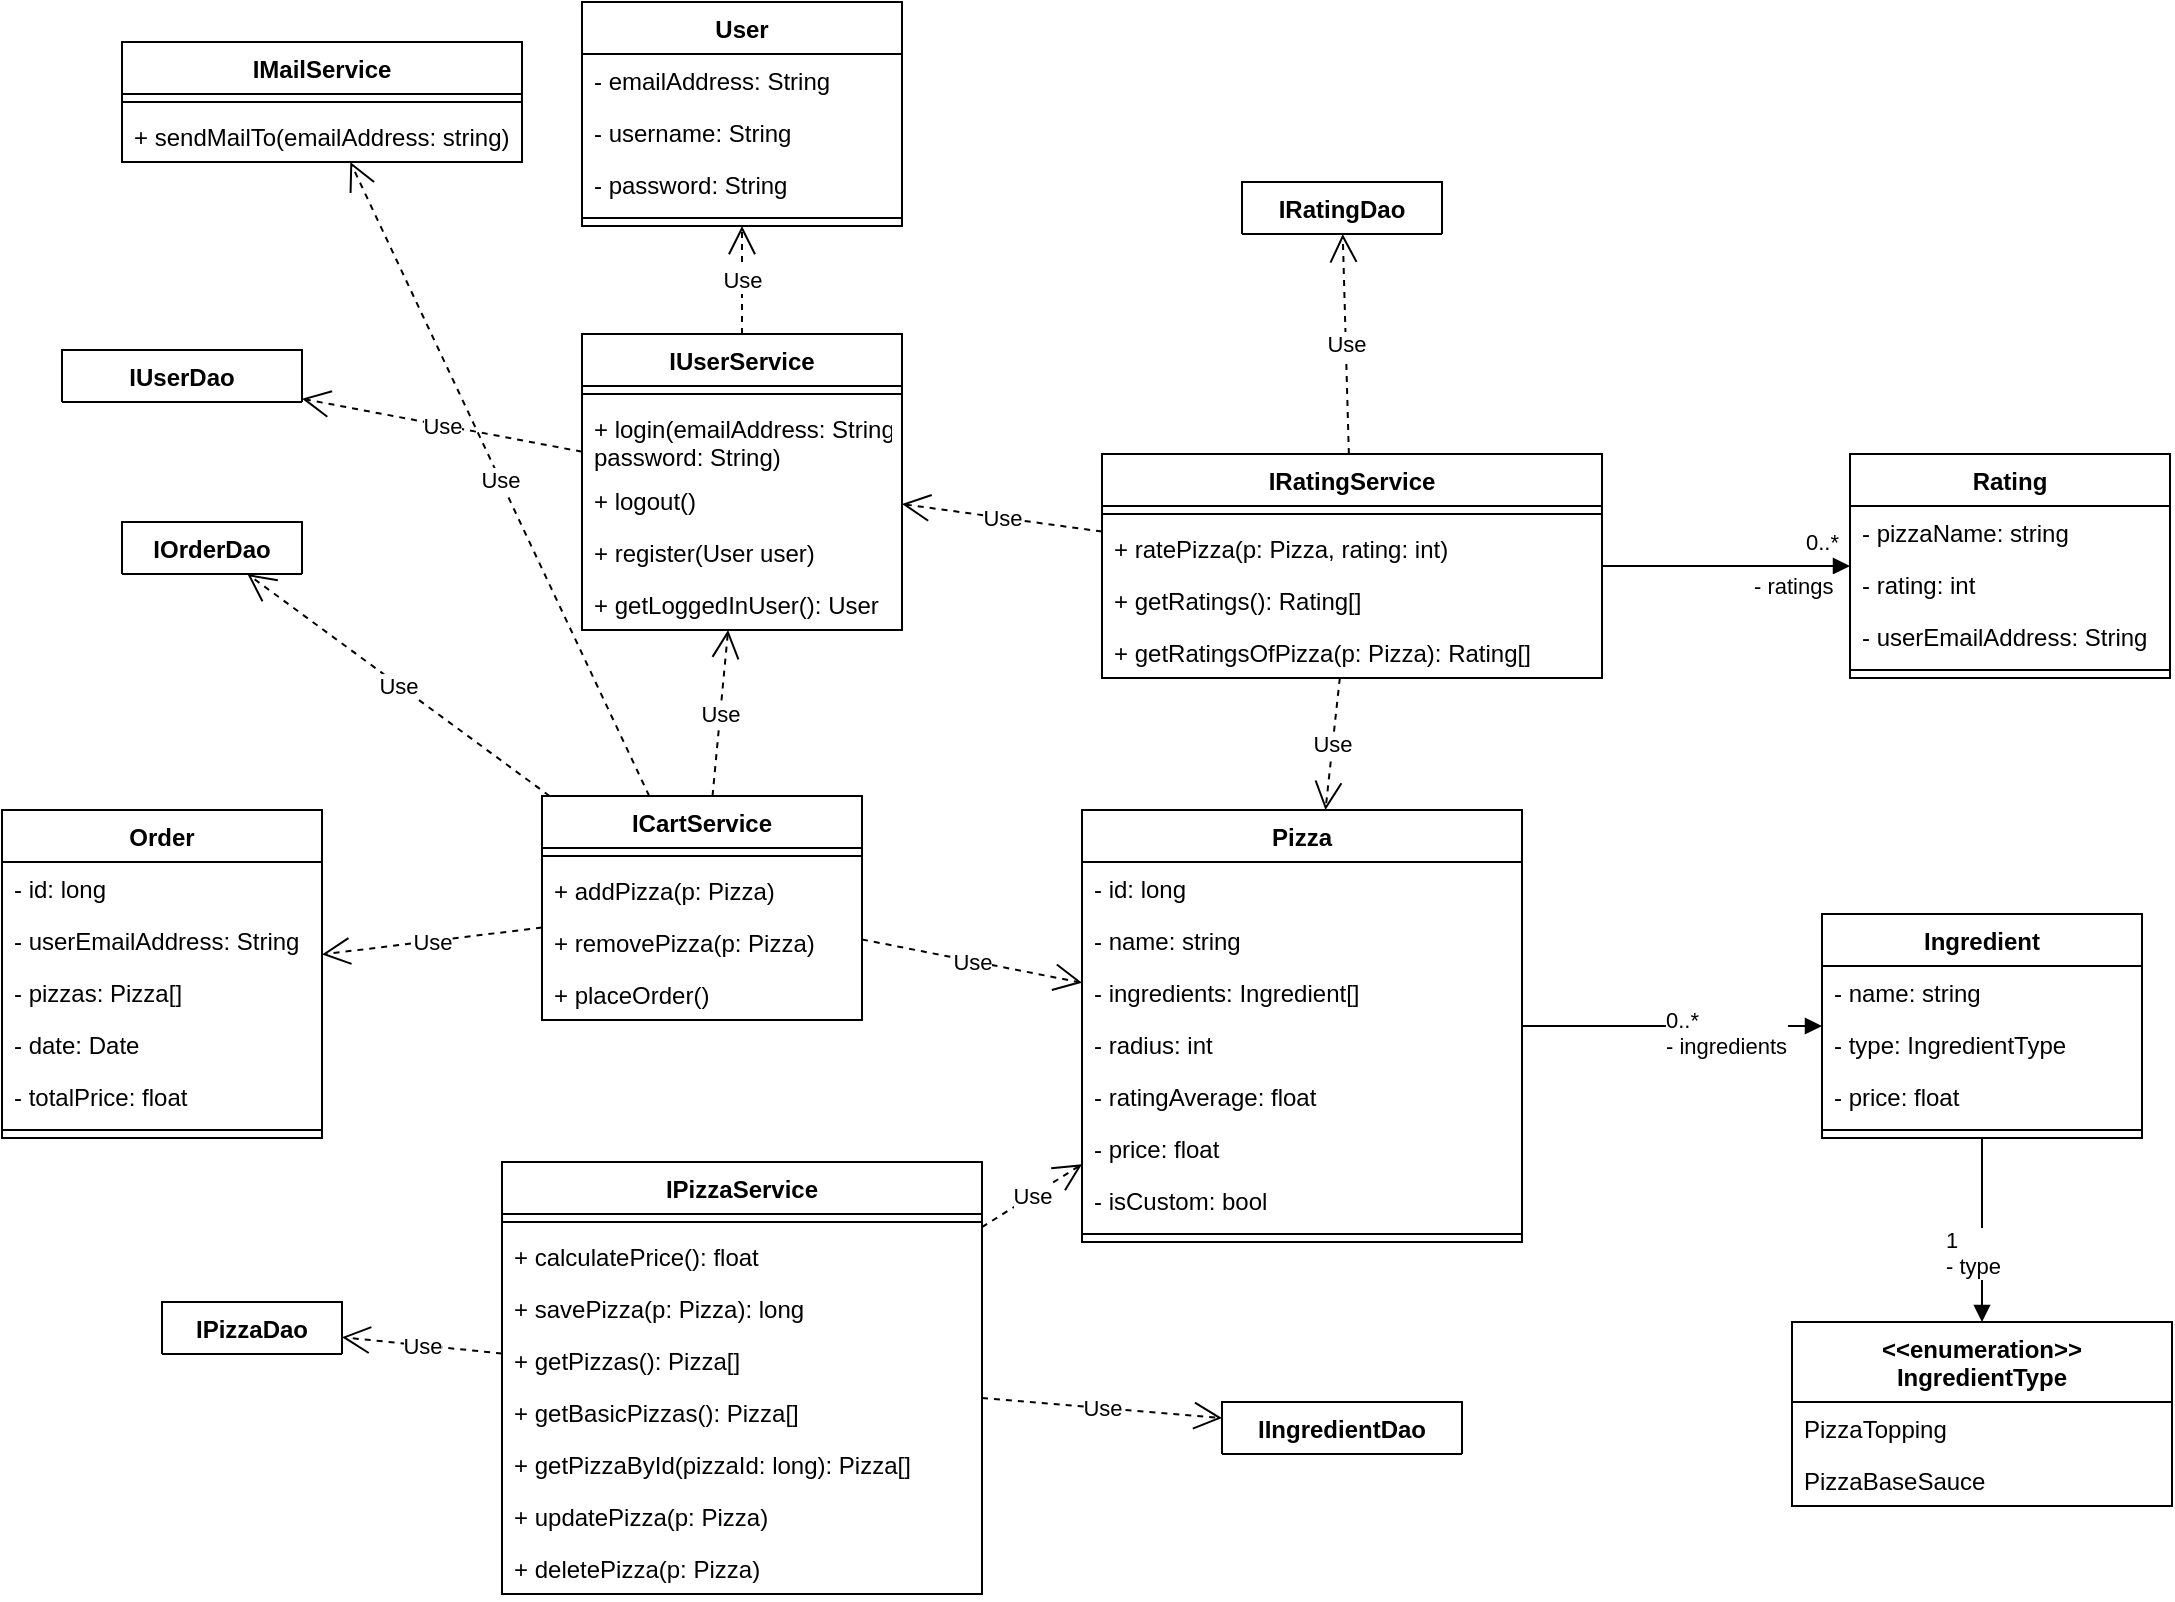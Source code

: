 <mxfile version="13.4.2" type="device"><diagram id="5qs9E-LMO9wak-sIErH1" name="Page-1"><mxGraphModel dx="2249" dy="1963" grid="1" gridSize="10" guides="1" tooltips="1" connect="1" arrows="1" fold="1" page="1" pageScale="1" pageWidth="827" pageHeight="1169" math="0" shadow="0"><root><mxCell id="0"/><mxCell id="1" parent="0"/><mxCell id="7TYF7luZMrs2I7I4rsMM-58" value="Use" style="endArrow=open;endSize=12;dashed=1;html=1;" parent="1" source="7TYF7luZMrs2I7I4rsMM-41" target="7TYF7luZMrs2I7I4rsMM-49" edge="1"><mxGeometry width="160" relative="1" as="geometry"><mxPoint x="200" y="170" as="sourcePoint"/><mxPoint x="360" y="170" as="targetPoint"/></mxGeometry></mxCell><mxCell id="7TYF7luZMrs2I7I4rsMM-93" value="Use" style="endArrow=open;endSize=12;dashed=1;html=1;" parent="1" source="7TYF7luZMrs2I7I4rsMM-89" target="7TYF7luZMrs2I7I4rsMM-49" edge="1"><mxGeometry width="160" relative="1" as="geometry"><mxPoint x="-250" y="409" as="sourcePoint"/><mxPoint x="-250" y="360" as="targetPoint"/></mxGeometry></mxCell><mxCell id="7TYF7luZMrs2I7I4rsMM-100" value="- ratings" style="endArrow=block;endFill=1;html=1;edgeStyle=orthogonalEdgeStyle;align=left;verticalAlign=top;" parent="1" source="7TYF7luZMrs2I7I4rsMM-89" target="7TYF7luZMrs2I7I4rsMM-94" edge="1"><mxGeometry x="0.194" y="3" relative="1" as="geometry"><mxPoint x="200" y="190" as="sourcePoint"/><mxPoint x="360" y="190" as="targetPoint"/><mxPoint as="offset"/></mxGeometry></mxCell><mxCell id="7TYF7luZMrs2I7I4rsMM-101" value="0..*" style="edgeLabel;resizable=0;html=1;align=left;verticalAlign=bottom;" parent="7TYF7luZMrs2I7I4rsMM-100" connectable="0" vertex="1"><mxGeometry x="-1" relative="1" as="geometry"><mxPoint x="100" y="-4" as="offset"/></mxGeometry></mxCell><mxCell id="L8j9gKujduH4pcwY7t0t-25" value="1&lt;br&gt;- type" style="endArrow=block;endFill=1;html=1;edgeStyle=orthogonalEdgeStyle;align=left;verticalAlign=top;" parent="1" source="L8j9gKujduH4pcwY7t0t-3" target="7TYF7luZMrs2I7I4rsMM-22" edge="1"><mxGeometry x="-0.176" y="-20" relative="1" as="geometry"><mxPoint x="400" y="470" as="sourcePoint"/><mxPoint x="560" y="470" as="targetPoint"/><mxPoint as="offset"/></mxGeometry></mxCell><mxCell id="L8j9gKujduH4pcwY7t0t-27" value="0..*&lt;br&gt;- ingredients" style="endArrow=block;endFill=1;html=1;edgeStyle=orthogonalEdgeStyle;align=left;verticalAlign=top;" parent="1" source="7TYF7luZMrs2I7I4rsMM-1" target="L8j9gKujduH4pcwY7t0t-3" edge="1"><mxGeometry x="-0.067" y="16" relative="1" as="geometry"><mxPoint x="320" y="180" as="sourcePoint"/><mxPoint x="480" y="180" as="targetPoint"/><mxPoint as="offset"/></mxGeometry></mxCell><mxCell id="7TYF7luZMrs2I7I4rsMM-49" value="IUserService" style="swimlane;fontStyle=1;align=center;verticalAlign=top;childLayout=stackLayout;horizontal=1;startSize=26;horizontalStack=0;resizeParent=1;resizeParentMax=0;resizeLast=0;collapsible=1;marginBottom=0;" parent="1" vertex="1"><mxGeometry x="-300" y="-34" width="160" height="148" as="geometry"/></mxCell><mxCell id="7TYF7luZMrs2I7I4rsMM-51" value="" style="line;strokeWidth=1;fillColor=none;align=left;verticalAlign=middle;spacingTop=-1;spacingLeft=3;spacingRight=3;rotatable=0;labelPosition=right;points=[];portConstraint=eastwest;" parent="7TYF7luZMrs2I7I4rsMM-49" vertex="1"><mxGeometry y="26" width="160" height="8" as="geometry"/></mxCell><mxCell id="GB_AE7i8E1807byVsnyN-34" value="+ login(emailAddress: String,&#10;password: String)" style="text;strokeColor=none;fillColor=none;align=left;verticalAlign=top;spacingLeft=4;spacingRight=4;overflow=hidden;rotatable=0;points=[[0,0.5],[1,0.5]];portConstraint=eastwest;" vertex="1" parent="7TYF7luZMrs2I7I4rsMM-49"><mxGeometry y="34" width="160" height="36" as="geometry"/></mxCell><mxCell id="GB_AE7i8E1807byVsnyN-35" value="+ logout()" style="text;strokeColor=none;fillColor=none;align=left;verticalAlign=top;spacingLeft=4;spacingRight=4;overflow=hidden;rotatable=0;points=[[0,0.5],[1,0.5]];portConstraint=eastwest;" vertex="1" parent="7TYF7luZMrs2I7I4rsMM-49"><mxGeometry y="70" width="160" height="26" as="geometry"/></mxCell><mxCell id="GB_AE7i8E1807byVsnyN-36" value="+ register(User user)" style="text;strokeColor=none;fillColor=none;align=left;verticalAlign=top;spacingLeft=4;spacingRight=4;overflow=hidden;rotatable=0;points=[[0,0.5],[1,0.5]];portConstraint=eastwest;" vertex="1" parent="7TYF7luZMrs2I7I4rsMM-49"><mxGeometry y="96" width="160" height="26" as="geometry"/></mxCell><mxCell id="GB_AE7i8E1807byVsnyN-1" value="+ getLoggedInUser(): User" style="text;strokeColor=none;fillColor=none;align=left;verticalAlign=top;spacingLeft=4;spacingRight=4;overflow=hidden;rotatable=0;points=[[0,0.5],[1,0.5]];portConstraint=eastwest;" vertex="1" parent="7TYF7luZMrs2I7I4rsMM-49"><mxGeometry y="122" width="160" height="26" as="geometry"/></mxCell><mxCell id="L8j9gKujduH4pcwY7t0t-38" value="Use" style="endArrow=open;endSize=12;dashed=1;html=1;" parent="1" source="7TYF7luZMrs2I7I4rsMM-89" target="L8j9gKujduH4pcwY7t0t-29" edge="1"><mxGeometry width="160" relative="1" as="geometry"><mxPoint x="120" y="-130" as="sourcePoint"/><mxPoint x="280" y="-130" as="targetPoint"/></mxGeometry></mxCell><mxCell id="L8j9gKujduH4pcwY7t0t-46" value="Use" style="endArrow=open;endSize=12;dashed=1;html=1;" parent="1" source="7TYF7luZMrs2I7I4rsMM-41" target="L8j9gKujduH4pcwY7t0t-39" edge="1"><mxGeometry width="160" relative="1" as="geometry"><mxPoint x="120" y="360" as="sourcePoint"/><mxPoint x="280" y="360" as="targetPoint"/></mxGeometry></mxCell><mxCell id="L8j9gKujduH4pcwY7t0t-51" value="Use" style="endArrow=open;endSize=12;dashed=1;html=1;" parent="1" source="7TYF7luZMrs2I7I4rsMM-41" target="L8j9gKujduH4pcwY7t0t-47" edge="1"><mxGeometry width="160" relative="1" as="geometry"><mxPoint x="-150.773" y="345" as="sourcePoint"/><mxPoint x="-69.227" y="440" as="targetPoint"/></mxGeometry></mxCell><mxCell id="L8j9gKujduH4pcwY7t0t-59" value="Use" style="endArrow=open;endSize=12;dashed=1;html=1;" parent="1" source="7TYF7luZMrs2I7I4rsMM-41" target="L8j9gKujduH4pcwY7t0t-54" edge="1"><mxGeometry width="160" relative="1" as="geometry"><mxPoint x="-210" y="207" as="sourcePoint"/><mxPoint x="-210" y="10" as="targetPoint"/></mxGeometry></mxCell><mxCell id="7TYF7luZMrs2I7I4rsMM-41" value="ICartService" style="swimlane;fontStyle=1;align=center;verticalAlign=top;childLayout=stackLayout;horizontal=1;startSize=26;horizontalStack=0;resizeParent=1;resizeParentMax=0;resizeLast=0;collapsible=1;marginBottom=0;" parent="1" vertex="1"><mxGeometry x="-320" y="197" width="160" height="112" as="geometry"/></mxCell><mxCell id="7TYF7luZMrs2I7I4rsMM-43" value="" style="line;strokeWidth=1;fillColor=none;align=left;verticalAlign=middle;spacingTop=-1;spacingLeft=3;spacingRight=3;rotatable=0;labelPosition=right;points=[];portConstraint=eastwest;" parent="7TYF7luZMrs2I7I4rsMM-41" vertex="1"><mxGeometry y="26" width="160" height="8" as="geometry"/></mxCell><mxCell id="7TYF7luZMrs2I7I4rsMM-44" value="+ addPizza(p: Pizza)" style="text;strokeColor=none;fillColor=none;align=left;verticalAlign=top;spacingLeft=4;spacingRight=4;overflow=hidden;rotatable=0;points=[[0,0.5],[1,0.5]];portConstraint=eastwest;" parent="7TYF7luZMrs2I7I4rsMM-41" vertex="1"><mxGeometry y="34" width="160" height="26" as="geometry"/></mxCell><mxCell id="7TYF7luZMrs2I7I4rsMM-47" value="+ removePizza(p: Pizza)" style="text;strokeColor=none;fillColor=none;align=left;verticalAlign=top;spacingLeft=4;spacingRight=4;overflow=hidden;rotatable=0;points=[[0,0.5],[1,0.5]];portConstraint=eastwest;" parent="7TYF7luZMrs2I7I4rsMM-41" vertex="1"><mxGeometry y="60" width="160" height="26" as="geometry"/></mxCell><mxCell id="7TYF7luZMrs2I7I4rsMM-48" value="+ placeOrder()" style="text;strokeColor=none;fillColor=none;align=left;verticalAlign=top;spacingLeft=4;spacingRight=4;overflow=hidden;rotatable=0;points=[[0,0.5],[1,0.5]];portConstraint=eastwest;" parent="7TYF7luZMrs2I7I4rsMM-41" vertex="1"><mxGeometry y="86" width="160" height="26" as="geometry"/></mxCell><mxCell id="GB_AE7i8E1807byVsnyN-10" value="Use" style="endArrow=open;endSize=12;dashed=1;html=1;" edge="1" parent="1" source="7TYF7luZMrs2I7I4rsMM-41" target="7TYF7luZMrs2I7I4rsMM-1"><mxGeometry width="160" relative="1" as="geometry"><mxPoint x="-60" y="190" as="sourcePoint"/><mxPoint x="100" y="190" as="targetPoint"/></mxGeometry></mxCell><mxCell id="GB_AE7i8E1807byVsnyN-11" value="IPizzaService" style="swimlane;fontStyle=1;align=center;verticalAlign=top;childLayout=stackLayout;horizontal=1;startSize=26;horizontalStack=0;resizeParent=1;resizeParentMax=0;resizeLast=0;collapsible=1;marginBottom=0;" vertex="1" parent="1"><mxGeometry x="-340" y="380" width="240" height="216" as="geometry"/></mxCell><mxCell id="GB_AE7i8E1807byVsnyN-13" value="" style="line;strokeWidth=1;fillColor=none;align=left;verticalAlign=middle;spacingTop=-1;spacingLeft=3;spacingRight=3;rotatable=0;labelPosition=right;points=[];portConstraint=eastwest;" vertex="1" parent="GB_AE7i8E1807byVsnyN-11"><mxGeometry y="26" width="240" height="8" as="geometry"/></mxCell><mxCell id="GB_AE7i8E1807byVsnyN-28" value="+ calculatePrice(): float" style="text;strokeColor=none;fillColor=none;align=left;verticalAlign=top;spacingLeft=4;spacingRight=4;overflow=hidden;rotatable=0;points=[[0,0.5],[1,0.5]];portConstraint=eastwest;" vertex="1" parent="GB_AE7i8E1807byVsnyN-11"><mxGeometry y="34" width="240" height="26" as="geometry"/></mxCell><mxCell id="GB_AE7i8E1807byVsnyN-14" value="+ savePizza(p: Pizza): long" style="text;strokeColor=none;fillColor=none;align=left;verticalAlign=top;spacingLeft=4;spacingRight=4;overflow=hidden;rotatable=0;points=[[0,0.5],[1,0.5]];portConstraint=eastwest;" vertex="1" parent="GB_AE7i8E1807byVsnyN-11"><mxGeometry y="60" width="240" height="26" as="geometry"/></mxCell><mxCell id="GB_AE7i8E1807byVsnyN-15" value="+ getPizzas(): Pizza[]" style="text;strokeColor=none;fillColor=none;align=left;verticalAlign=top;spacingLeft=4;spacingRight=4;overflow=hidden;rotatable=0;points=[[0,0.5],[1,0.5]];portConstraint=eastwest;" vertex="1" parent="GB_AE7i8E1807byVsnyN-11"><mxGeometry y="86" width="240" height="26" as="geometry"/></mxCell><mxCell id="GB_AE7i8E1807byVsnyN-16" value="+ getBasicPizzas(): Pizza[]" style="text;strokeColor=none;fillColor=none;align=left;verticalAlign=top;spacingLeft=4;spacingRight=4;overflow=hidden;rotatable=0;points=[[0,0.5],[1,0.5]];portConstraint=eastwest;" vertex="1" parent="GB_AE7i8E1807byVsnyN-11"><mxGeometry y="112" width="240" height="26" as="geometry"/></mxCell><mxCell id="GB_AE7i8E1807byVsnyN-17" value="+ getPizzaById(pizzaId: long): Pizza[]" style="text;strokeColor=none;fillColor=none;align=left;verticalAlign=top;spacingLeft=4;spacingRight=4;overflow=hidden;rotatable=0;points=[[0,0.5],[1,0.5]];portConstraint=eastwest;" vertex="1" parent="GB_AE7i8E1807byVsnyN-11"><mxGeometry y="138" width="240" height="26" as="geometry"/></mxCell><mxCell id="GB_AE7i8E1807byVsnyN-18" value="+ updatePizza(p: Pizza)" style="text;strokeColor=none;fillColor=none;align=left;verticalAlign=top;spacingLeft=4;spacingRight=4;overflow=hidden;rotatable=0;points=[[0,0.5],[1,0.5]];portConstraint=eastwest;" vertex="1" parent="GB_AE7i8E1807byVsnyN-11"><mxGeometry y="164" width="240" height="26" as="geometry"/></mxCell><mxCell id="GB_AE7i8E1807byVsnyN-19" value="+ deletePizza(p: Pizza)" style="text;strokeColor=none;fillColor=none;align=left;verticalAlign=top;spacingLeft=4;spacingRight=4;overflow=hidden;rotatable=0;points=[[0,0.5],[1,0.5]];portConstraint=eastwest;" vertex="1" parent="GB_AE7i8E1807byVsnyN-11"><mxGeometry y="190" width="240" height="26" as="geometry"/></mxCell><mxCell id="GB_AE7i8E1807byVsnyN-29" value="Use" style="endArrow=open;endSize=12;dashed=1;html=1;" edge="1" parent="1" source="GB_AE7i8E1807byVsnyN-11" target="GB_AE7i8E1807byVsnyN-20"><mxGeometry width="160" relative="1" as="geometry"><mxPoint x="-313" y="320" as="sourcePoint"/><mxPoint x="-413" y="335" as="targetPoint"/></mxGeometry></mxCell><mxCell id="GB_AE7i8E1807byVsnyN-30" value="Use" style="endArrow=open;endSize=12;dashed=1;html=1;" edge="1" parent="1" source="GB_AE7i8E1807byVsnyN-11" target="7TYF7luZMrs2I7I4rsMM-1"><mxGeometry width="160" relative="1" as="geometry"><mxPoint x="-300" y="285" as="sourcePoint"/><mxPoint x="-400" y="300" as="targetPoint"/></mxGeometry></mxCell><mxCell id="GB_AE7i8E1807byVsnyN-33" value="Use" style="endArrow=open;endSize=12;dashed=1;html=1;" edge="1" parent="1" source="7TYF7luZMrs2I7I4rsMM-89" target="7TYF7luZMrs2I7I4rsMM-1"><mxGeometry width="160" relative="1" as="geometry"><mxPoint x="91.706" y="7" as="sourcePoint"/><mxPoint x="87.529" y="-64" as="targetPoint"/></mxGeometry></mxCell><mxCell id="GB_AE7i8E1807byVsnyN-37" value="Use" style="endArrow=open;endSize=12;dashed=1;html=1;" edge="1" parent="1" source="7TYF7luZMrs2I7I4rsMM-49" target="GB_AE7i8E1807byVsnyN-2"><mxGeometry width="160" relative="1" as="geometry"><mxPoint x="-30" y="57.672" as="sourcePoint"/><mxPoint x="-120" y="-90" as="targetPoint"/></mxGeometry></mxCell><mxCell id="GB_AE7i8E1807byVsnyN-2" value="User" style="swimlane;fontStyle=1;align=center;verticalAlign=top;childLayout=stackLayout;horizontal=1;startSize=26;horizontalStack=0;resizeParent=1;resizeParentMax=0;resizeLast=0;collapsible=1;marginBottom=0;" vertex="1" parent="1"><mxGeometry x="-300" y="-200" width="160" height="112" as="geometry"/></mxCell><mxCell id="GB_AE7i8E1807byVsnyN-3" value="- emailAddress: String" style="text;strokeColor=none;fillColor=none;align=left;verticalAlign=top;spacingLeft=4;spacingRight=4;overflow=hidden;rotatable=0;points=[[0,0.5],[1,0.5]];portConstraint=eastwest;" vertex="1" parent="GB_AE7i8E1807byVsnyN-2"><mxGeometry y="26" width="160" height="26" as="geometry"/></mxCell><mxCell id="GB_AE7i8E1807byVsnyN-38" value="- username: String" style="text;strokeColor=none;fillColor=none;align=left;verticalAlign=top;spacingLeft=4;spacingRight=4;overflow=hidden;rotatable=0;points=[[0,0.5],[1,0.5]];portConstraint=eastwest;" vertex="1" parent="GB_AE7i8E1807byVsnyN-2"><mxGeometry y="52" width="160" height="26" as="geometry"/></mxCell><mxCell id="GB_AE7i8E1807byVsnyN-39" value="- password: String" style="text;strokeColor=none;fillColor=none;align=left;verticalAlign=top;spacingLeft=4;spacingRight=4;overflow=hidden;rotatable=0;points=[[0,0.5],[1,0.5]];portConstraint=eastwest;" vertex="1" parent="GB_AE7i8E1807byVsnyN-2"><mxGeometry y="78" width="160" height="26" as="geometry"/></mxCell><mxCell id="GB_AE7i8E1807byVsnyN-4" value="" style="line;strokeWidth=1;fillColor=none;align=left;verticalAlign=middle;spacingTop=-1;spacingLeft=3;spacingRight=3;rotatable=0;labelPosition=right;points=[];portConstraint=eastwest;" vertex="1" parent="GB_AE7i8E1807byVsnyN-2"><mxGeometry y="104" width="160" height="8" as="geometry"/></mxCell><object label="Pizza" id="7TYF7luZMrs2I7I4rsMM-1"><mxCell style="swimlane;fontStyle=1;align=center;verticalAlign=top;childLayout=stackLayout;horizontal=1;startSize=26;horizontalStack=0;resizeParent=1;resizeParentMax=0;resizeLast=0;collapsible=1;marginBottom=0;" parent="1" vertex="1"><mxGeometry x="-50" y="204" width="220" height="216" as="geometry"><mxRectangle x="170" y="210" width="60" height="26" as="alternateBounds"/></mxGeometry></mxCell></object><mxCell id="7TYF7luZMrs2I7I4rsMM-70" value="- id: long" style="text;strokeColor=none;fillColor=none;align=left;verticalAlign=top;spacingLeft=4;spacingRight=4;overflow=hidden;rotatable=0;points=[[0,0.5],[1,0.5]];portConstraint=eastwest;" parent="7TYF7luZMrs2I7I4rsMM-1" vertex="1"><mxGeometry y="26" width="220" height="26" as="geometry"/></mxCell><mxCell id="GB_AE7i8E1807byVsnyN-8" value="- name: string" style="text;strokeColor=none;fillColor=none;align=left;verticalAlign=top;spacingLeft=4;spacingRight=4;overflow=hidden;rotatable=0;points=[[0,0.5],[1,0.5]];portConstraint=eastwest;" vertex="1" parent="7TYF7luZMrs2I7I4rsMM-1"><mxGeometry y="52" width="220" height="26" as="geometry"/></mxCell><mxCell id="7TYF7luZMrs2I7I4rsMM-21" value="- ingredients: Ingredient[]" style="text;strokeColor=none;fillColor=none;align=left;verticalAlign=top;spacingLeft=4;spacingRight=4;overflow=hidden;rotatable=0;points=[[0,0.5],[1,0.5]];portConstraint=eastwest;" parent="7TYF7luZMrs2I7I4rsMM-1" vertex="1"><mxGeometry y="78" width="220" height="26" as="geometry"/></mxCell><mxCell id="7TYF7luZMrs2I7I4rsMM-74" value="- radius: int" style="text;strokeColor=none;fillColor=none;align=left;verticalAlign=top;spacingLeft=4;spacingRight=4;overflow=hidden;rotatable=0;points=[[0,0.5],[1,0.5]];portConstraint=eastwest;" parent="7TYF7luZMrs2I7I4rsMM-1" vertex="1"><mxGeometry y="104" width="220" height="26" as="geometry"/></mxCell><mxCell id="7TYF7luZMrs2I7I4rsMM-87" value="- ratingAverage: float" style="text;strokeColor=none;fillColor=none;align=left;verticalAlign=top;spacingLeft=4;spacingRight=4;overflow=hidden;rotatable=0;points=[[0,0.5],[1,0.5]];portConstraint=eastwest;" parent="7TYF7luZMrs2I7I4rsMM-1" vertex="1"><mxGeometry y="130" width="220" height="26" as="geometry"/></mxCell><mxCell id="7TYF7luZMrs2I7I4rsMM-75" value="- price: float" style="text;strokeColor=none;fillColor=none;align=left;verticalAlign=top;spacingLeft=4;spacingRight=4;overflow=hidden;rotatable=0;points=[[0,0.5],[1,0.5]];portConstraint=eastwest;" parent="7TYF7luZMrs2I7I4rsMM-1" vertex="1"><mxGeometry y="156" width="220" height="26" as="geometry"/></mxCell><mxCell id="GB_AE7i8E1807byVsnyN-9" value="- isCustom: bool" style="text;strokeColor=none;fillColor=none;align=left;verticalAlign=top;spacingLeft=4;spacingRight=4;overflow=hidden;rotatable=0;points=[[0,0.5],[1,0.5]];portConstraint=eastwest;" vertex="1" parent="7TYF7luZMrs2I7I4rsMM-1"><mxGeometry y="182" width="220" height="26" as="geometry"/></mxCell><mxCell id="7TYF7luZMrs2I7I4rsMM-3" value="" style="line;strokeWidth=1;fillColor=none;align=left;verticalAlign=middle;spacingTop=-1;spacingLeft=3;spacingRight=3;rotatable=0;labelPosition=right;points=[];portConstraint=eastwest;" parent="7TYF7luZMrs2I7I4rsMM-1" vertex="1"><mxGeometry y="208" width="220" height="8" as="geometry"/></mxCell><mxCell id="L8j9gKujduH4pcwY7t0t-3" value="Ingredient" style="swimlane;fontStyle=1;align=center;verticalAlign=top;childLayout=stackLayout;horizontal=1;startSize=26;horizontalStack=0;resizeParent=1;resizeParentMax=0;resizeLast=0;collapsible=1;marginBottom=0;" parent="1" vertex="1"><mxGeometry x="320" y="256" width="160" height="112" as="geometry"/></mxCell><mxCell id="L8j9gKujduH4pcwY7t0t-7" value="- name: string" style="text;strokeColor=none;fillColor=none;align=left;verticalAlign=top;spacingLeft=4;spacingRight=4;overflow=hidden;rotatable=0;points=[[0,0.5],[1,0.5]];portConstraint=eastwest;" parent="L8j9gKujduH4pcwY7t0t-3" vertex="1"><mxGeometry y="26" width="160" height="26" as="geometry"/></mxCell><mxCell id="L8j9gKujduH4pcwY7t0t-22" value="- type: IngredientType" style="text;strokeColor=none;fillColor=none;align=left;verticalAlign=top;spacingLeft=4;spacingRight=4;overflow=hidden;rotatable=0;points=[[0,0.5],[1,0.5]];portConstraint=eastwest;" parent="L8j9gKujduH4pcwY7t0t-3" vertex="1"><mxGeometry y="52" width="160" height="26" as="geometry"/></mxCell><mxCell id="L8j9gKujduH4pcwY7t0t-8" value="- price: float" style="text;strokeColor=none;fillColor=none;align=left;verticalAlign=top;spacingLeft=4;spacingRight=4;overflow=hidden;rotatable=0;points=[[0,0.5],[1,0.5]];portConstraint=eastwest;" parent="L8j9gKujduH4pcwY7t0t-3" vertex="1"><mxGeometry y="78" width="160" height="26" as="geometry"/></mxCell><mxCell id="L8j9gKujduH4pcwY7t0t-5" value="" style="line;strokeWidth=1;fillColor=none;align=left;verticalAlign=middle;spacingTop=-1;spacingLeft=3;spacingRight=3;rotatable=0;labelPosition=right;points=[];portConstraint=eastwest;" parent="L8j9gKujduH4pcwY7t0t-3" vertex="1"><mxGeometry y="104" width="160" height="8" as="geometry"/></mxCell><mxCell id="7TYF7luZMrs2I7I4rsMM-22" value="&lt;&lt;enumeration&gt;&gt;&#10;IngredientType" style="swimlane;fontStyle=1;childLayout=stackLayout;horizontal=1;startSize=40;fillColor=none;horizontalStack=0;resizeParent=1;resizeParentMax=0;resizeLast=0;collapsible=1;marginBottom=0;" parent="1" vertex="1"><mxGeometry x="305" y="460" width="190" height="92" as="geometry"/></mxCell><mxCell id="7TYF7luZMrs2I7I4rsMM-23" value="PizzaTopping" style="text;strokeColor=none;fillColor=none;align=left;verticalAlign=top;spacingLeft=4;spacingRight=4;overflow=hidden;rotatable=0;points=[[0,0.5],[1,0.5]];portConstraint=eastwest;" parent="7TYF7luZMrs2I7I4rsMM-22" vertex="1"><mxGeometry y="40" width="190" height="26" as="geometry"/></mxCell><mxCell id="7TYF7luZMrs2I7I4rsMM-24" value="PizzaBaseSauce" style="text;strokeColor=none;fillColor=none;align=left;verticalAlign=top;spacingLeft=4;spacingRight=4;overflow=hidden;rotatable=0;points=[[0,0.5],[1,0.5]];portConstraint=eastwest;" parent="7TYF7luZMrs2I7I4rsMM-22" vertex="1"><mxGeometry y="66" width="190" height="26" as="geometry"/></mxCell><mxCell id="7TYF7luZMrs2I7I4rsMM-89" value="IRatingService" style="swimlane;fontStyle=1;align=center;verticalAlign=top;childLayout=stackLayout;horizontal=1;startSize=26;horizontalStack=0;resizeParent=1;resizeParentMax=0;resizeLast=0;collapsible=1;marginBottom=0;" parent="1" vertex="1"><mxGeometry x="-40" y="26" width="250" height="112" as="geometry"/></mxCell><mxCell id="7TYF7luZMrs2I7I4rsMM-91" value="" style="line;strokeWidth=1;fillColor=none;align=left;verticalAlign=middle;spacingTop=-1;spacingLeft=3;spacingRight=3;rotatable=0;labelPosition=right;points=[];portConstraint=eastwest;" parent="7TYF7luZMrs2I7I4rsMM-89" vertex="1"><mxGeometry y="26" width="250" height="8" as="geometry"/></mxCell><mxCell id="7TYF7luZMrs2I7I4rsMM-92" value="+ ratePizza(p: Pizza, rating: int)" style="text;strokeColor=none;fillColor=none;align=left;verticalAlign=top;spacingLeft=4;spacingRight=4;overflow=hidden;rotatable=0;points=[[0,0.5],[1,0.5]];portConstraint=eastwest;" parent="7TYF7luZMrs2I7I4rsMM-89" vertex="1"><mxGeometry y="34" width="250" height="26" as="geometry"/></mxCell><mxCell id="GB_AE7i8E1807byVsnyN-31" value="+ getRatings(): Rating[]" style="text;strokeColor=none;fillColor=none;align=left;verticalAlign=top;spacingLeft=4;spacingRight=4;overflow=hidden;rotatable=0;points=[[0,0.5],[1,0.5]];portConstraint=eastwest;" vertex="1" parent="7TYF7luZMrs2I7I4rsMM-89"><mxGeometry y="60" width="250" height="26" as="geometry"/></mxCell><mxCell id="GB_AE7i8E1807byVsnyN-32" value="+ getRatingsOfPizza(p: Pizza): Rating[]" style="text;strokeColor=none;fillColor=none;align=left;verticalAlign=top;spacingLeft=4;spacingRight=4;overflow=hidden;rotatable=0;points=[[0,0.5],[1,0.5]];portConstraint=eastwest;" vertex="1" parent="7TYF7luZMrs2I7I4rsMM-89"><mxGeometry y="86" width="250" height="26" as="geometry"/></mxCell><mxCell id="7TYF7luZMrs2I7I4rsMM-94" value="Rating" style="swimlane;fontStyle=1;align=center;verticalAlign=top;childLayout=stackLayout;horizontal=1;startSize=26;horizontalStack=0;resizeParent=1;resizeParentMax=0;resizeLast=0;collapsible=1;marginBottom=0;" parent="1" vertex="1"><mxGeometry x="334" y="26" width="160" height="112" as="geometry"/></mxCell><mxCell id="7TYF7luZMrs2I7I4rsMM-95" value="- pizzaName: string" style="text;strokeColor=none;fillColor=none;align=left;verticalAlign=top;spacingLeft=4;spacingRight=4;overflow=hidden;rotatable=0;points=[[0,0.5],[1,0.5]];portConstraint=eastwest;" parent="7TYF7luZMrs2I7I4rsMM-94" vertex="1"><mxGeometry y="26" width="160" height="26" as="geometry"/></mxCell><mxCell id="7TYF7luZMrs2I7I4rsMM-98" value="- rating: int" style="text;strokeColor=none;fillColor=none;align=left;verticalAlign=top;spacingLeft=4;spacingRight=4;overflow=hidden;rotatable=0;points=[[0,0.5],[1,0.5]];portConstraint=eastwest;" parent="7TYF7luZMrs2I7I4rsMM-94" vertex="1"><mxGeometry y="52" width="160" height="26" as="geometry"/></mxCell><mxCell id="7TYF7luZMrs2I7I4rsMM-99" value="- userEmailAddress: String" style="text;strokeColor=none;fillColor=none;align=left;verticalAlign=top;spacingLeft=4;spacingRight=4;overflow=hidden;rotatable=0;points=[[0,0.5],[1,0.5]];portConstraint=eastwest;" parent="7TYF7luZMrs2I7I4rsMM-94" vertex="1"><mxGeometry y="78" width="160" height="26" as="geometry"/></mxCell><mxCell id="7TYF7luZMrs2I7I4rsMM-96" value="" style="line;strokeWidth=1;fillColor=none;align=left;verticalAlign=middle;spacingTop=-1;spacingLeft=3;spacingRight=3;rotatable=0;labelPosition=right;points=[];portConstraint=eastwest;" parent="7TYF7luZMrs2I7I4rsMM-94" vertex="1"><mxGeometry y="104" width="160" height="8" as="geometry"/></mxCell><mxCell id="L8j9gKujduH4pcwY7t0t-54" value="IMailService" style="swimlane;fontStyle=1;align=center;verticalAlign=top;childLayout=stackLayout;horizontal=1;startSize=26;horizontalStack=0;resizeParent=1;resizeParentMax=0;resizeLast=0;collapsible=1;marginBottom=0;" parent="1" vertex="1"><mxGeometry x="-530" y="-180" width="200" height="60" as="geometry"/></mxCell><mxCell id="L8j9gKujduH4pcwY7t0t-56" value="" style="line;strokeWidth=1;fillColor=none;align=left;verticalAlign=middle;spacingTop=-1;spacingLeft=3;spacingRight=3;rotatable=0;labelPosition=right;points=[];portConstraint=eastwest;" parent="L8j9gKujduH4pcwY7t0t-54" vertex="1"><mxGeometry y="26" width="200" height="8" as="geometry"/></mxCell><mxCell id="L8j9gKujduH4pcwY7t0t-57" value="+ sendMailTo(emailAddress: string)" style="text;strokeColor=none;fillColor=none;align=left;verticalAlign=top;spacingLeft=4;spacingRight=4;overflow=hidden;rotatable=0;points=[[0,0.5],[1,0.5]];portConstraint=eastwest;" parent="L8j9gKujduH4pcwY7t0t-54" vertex="1"><mxGeometry y="34" width="200" height="26" as="geometry"/></mxCell><mxCell id="L8j9gKujduH4pcwY7t0t-39" value="Order" style="swimlane;fontStyle=1;align=center;verticalAlign=top;childLayout=stackLayout;horizontal=1;startSize=26;horizontalStack=0;resizeParent=1;resizeParentMax=0;resizeLast=0;collapsible=1;marginBottom=0;" parent="1" vertex="1"><mxGeometry x="-590" y="204" width="160" height="164" as="geometry"/></mxCell><mxCell id="L8j9gKujduH4pcwY7t0t-40" value="- id: long" style="text;strokeColor=none;fillColor=none;align=left;verticalAlign=top;spacingLeft=4;spacingRight=4;overflow=hidden;rotatable=0;points=[[0,0.5],[1,0.5]];portConstraint=eastwest;" parent="L8j9gKujduH4pcwY7t0t-39" vertex="1"><mxGeometry y="26" width="160" height="26" as="geometry"/></mxCell><mxCell id="GB_AE7i8E1807byVsnyN-44" value="- userEmailAddress: String" style="text;strokeColor=none;fillColor=none;align=left;verticalAlign=top;spacingLeft=4;spacingRight=4;overflow=hidden;rotatable=0;points=[[0,0.5],[1,0.5]];portConstraint=eastwest;" vertex="1" parent="L8j9gKujduH4pcwY7t0t-39"><mxGeometry y="52" width="160" height="26" as="geometry"/></mxCell><mxCell id="L8j9gKujduH4pcwY7t0t-43" value="- pizzas: Pizza[]" style="text;strokeColor=none;fillColor=none;align=left;verticalAlign=top;spacingLeft=4;spacingRight=4;overflow=hidden;rotatable=0;points=[[0,0.5],[1,0.5]];portConstraint=eastwest;" parent="L8j9gKujduH4pcwY7t0t-39" vertex="1"><mxGeometry y="78" width="160" height="26" as="geometry"/></mxCell><mxCell id="L8j9gKujduH4pcwY7t0t-44" value="- date: Date" style="text;strokeColor=none;fillColor=none;align=left;verticalAlign=top;spacingLeft=4;spacingRight=4;overflow=hidden;rotatable=0;points=[[0,0.5],[1,0.5]];portConstraint=eastwest;" parent="L8j9gKujduH4pcwY7t0t-39" vertex="1"><mxGeometry y="104" width="160" height="26" as="geometry"/></mxCell><mxCell id="L8j9gKujduH4pcwY7t0t-45" value="- totalPrice: float" style="text;strokeColor=none;fillColor=none;align=left;verticalAlign=top;spacingLeft=4;spacingRight=4;overflow=hidden;rotatable=0;points=[[0,0.5],[1,0.5]];portConstraint=eastwest;" parent="L8j9gKujduH4pcwY7t0t-39" vertex="1"><mxGeometry y="130" width="160" height="26" as="geometry"/></mxCell><mxCell id="L8j9gKujduH4pcwY7t0t-41" value="" style="line;strokeWidth=1;fillColor=none;align=left;verticalAlign=middle;spacingTop=-1;spacingLeft=3;spacingRight=3;rotatable=0;labelPosition=right;points=[];portConstraint=eastwest;" parent="L8j9gKujduH4pcwY7t0t-39" vertex="1"><mxGeometry y="156" width="160" height="8" as="geometry"/></mxCell><mxCell id="L8j9gKujduH4pcwY7t0t-47" value="IOrderDao" style="swimlane;fontStyle=1;align=center;verticalAlign=top;childLayout=stackLayout;horizontal=1;startSize=26;horizontalStack=0;resizeParent=1;resizeParentMax=0;resizeLast=0;collapsible=1;marginBottom=0;" parent="1" vertex="1" collapsed="1"><mxGeometry x="-530" y="60" width="90" height="26" as="geometry"><mxRectangle x="-530" y="60" width="290" height="190" as="alternateBounds"/></mxGeometry></mxCell><mxCell id="L8j9gKujduH4pcwY7t0t-49" value="" style="line;strokeWidth=1;fillColor=none;align=left;verticalAlign=middle;spacingTop=-1;spacingLeft=3;spacingRight=3;rotatable=0;labelPosition=right;points=[];portConstraint=eastwest;" parent="L8j9gKujduH4pcwY7t0t-47" vertex="1"><mxGeometry y="26" width="90" height="8" as="geometry"/></mxCell><mxCell id="L8j9gKujduH4pcwY7t0t-50" value="+ saveOrder(order: Order): long" style="text;strokeColor=none;fillColor=none;align=left;verticalAlign=top;spacingLeft=4;spacingRight=4;overflow=hidden;rotatable=0;points=[[0,0.5],[1,0.5]];portConstraint=eastwest;" parent="L8j9gKujduH4pcwY7t0t-47" vertex="1"><mxGeometry y="34" width="90" height="26" as="geometry"/></mxCell><mxCell id="GB_AE7i8E1807byVsnyN-45" value="+ getOrders(): Order[]" style="text;strokeColor=none;fillColor=none;align=left;verticalAlign=top;spacingLeft=4;spacingRight=4;overflow=hidden;rotatable=0;points=[[0,0.5],[1,0.5]];portConstraint=eastwest;" vertex="1" parent="L8j9gKujduH4pcwY7t0t-47"><mxGeometry y="60" width="90" height="26" as="geometry"/></mxCell><mxCell id="L8j9gKujduH4pcwY7t0t-53" value="+ getOrdersOfUser(EmailAddress: String): Order[]" style="text;strokeColor=none;fillColor=none;align=left;verticalAlign=top;spacingLeft=4;spacingRight=4;overflow=hidden;rotatable=0;points=[[0,0.5],[1,0.5]];portConstraint=eastwest;" parent="L8j9gKujduH4pcwY7t0t-47" vertex="1"><mxGeometry y="86" width="90" height="26" as="geometry"/></mxCell><mxCell id="GB_AE7i8E1807byVsnyN-48" value="+ getOrderById(orderId: long): Order" style="text;strokeColor=none;fillColor=none;align=left;verticalAlign=top;spacingLeft=4;spacingRight=4;overflow=hidden;rotatable=0;points=[[0,0.5],[1,0.5]];portConstraint=eastwest;" vertex="1" parent="L8j9gKujduH4pcwY7t0t-47"><mxGeometry y="112" width="90" height="26" as="geometry"/></mxCell><mxCell id="GB_AE7i8E1807byVsnyN-46" value="+ updateOrder(order: Order)" style="text;strokeColor=none;fillColor=none;align=left;verticalAlign=top;spacingLeft=4;spacingRight=4;overflow=hidden;rotatable=0;points=[[0,0.5],[1,0.5]];portConstraint=eastwest;" vertex="1" parent="L8j9gKujduH4pcwY7t0t-47"><mxGeometry y="138" width="90" height="26" as="geometry"/></mxCell><mxCell id="GB_AE7i8E1807byVsnyN-47" value="+ deleteOrder(order: Order)" style="text;strokeColor=none;fillColor=none;align=left;verticalAlign=top;spacingLeft=4;spacingRight=4;overflow=hidden;rotatable=0;points=[[0,0.5],[1,0.5]];portConstraint=eastwest;" vertex="1" parent="L8j9gKujduH4pcwY7t0t-47"><mxGeometry y="164" width="90" height="26" as="geometry"/></mxCell><mxCell id="L8j9gKujduH4pcwY7t0t-29" value="IRatingDao" style="swimlane;fontStyle=1;align=center;verticalAlign=top;childLayout=stackLayout;horizontal=1;startSize=26;horizontalStack=0;resizeParent=1;resizeParentMax=0;resizeLast=0;collapsible=1;marginBottom=0;" parent="1" vertex="1" collapsed="1"><mxGeometry x="30" y="-110" width="100" height="26" as="geometry"><mxRectangle x="30" y="-110" width="310" height="190" as="alternateBounds"/></mxGeometry></mxCell><mxCell id="L8j9gKujduH4pcwY7t0t-31" value="" style="line;strokeWidth=1;fillColor=none;align=left;verticalAlign=middle;spacingTop=-1;spacingLeft=3;spacingRight=3;rotatable=0;labelPosition=right;points=[];portConstraint=eastwest;" parent="L8j9gKujduH4pcwY7t0t-29" vertex="1"><mxGeometry y="26" width="100" height="8" as="geometry"/></mxCell><mxCell id="L8j9gKujduH4pcwY7t0t-37" value="+ saveRating(r: Rating)" style="text;strokeColor=none;fillColor=none;align=left;verticalAlign=top;spacingLeft=4;spacingRight=4;overflow=hidden;rotatable=0;points=[[0,0.5],[1,0.5]];portConstraint=eastwest;" parent="L8j9gKujduH4pcwY7t0t-29" vertex="1"><mxGeometry y="34" width="100" height="26" as="geometry"/></mxCell><mxCell id="L8j9gKujduH4pcwY7t0t-32" value="+ getRatings(): Rating[]" style="text;strokeColor=none;fillColor=none;align=left;verticalAlign=top;spacingLeft=4;spacingRight=4;overflow=hidden;rotatable=0;points=[[0,0.5],[1,0.5]];portConstraint=eastwest;" parent="L8j9gKujduH4pcwY7t0t-29" vertex="1"><mxGeometry y="60" width="100" height="26" as="geometry"/></mxCell><mxCell id="GB_AE7i8E1807byVsnyN-40" value="+ getRatingsForPizza(p: Pizza): Rating[]" style="text;strokeColor=none;fillColor=none;align=left;verticalAlign=top;spacingLeft=4;spacingRight=4;overflow=hidden;rotatable=0;points=[[0,0.5],[1,0.5]];portConstraint=eastwest;" vertex="1" parent="L8j9gKujduH4pcwY7t0t-29"><mxGeometry y="86" width="100" height="26" as="geometry"/></mxCell><mxCell id="GB_AE7i8E1807byVsnyN-41" value="+ getRatingsOfUser(userEmailAddress: String): Rating[]" style="text;strokeColor=none;fillColor=none;align=left;verticalAlign=top;spacingLeft=4;spacingRight=4;overflow=hidden;rotatable=0;points=[[0,0.5],[1,0.5]];portConstraint=eastwest;" vertex="1" parent="L8j9gKujduH4pcwY7t0t-29"><mxGeometry y="112" width="100" height="26" as="geometry"/></mxCell><mxCell id="GB_AE7i8E1807byVsnyN-42" value="+ updateRating(r: Rating)" style="text;strokeColor=none;fillColor=none;align=left;verticalAlign=top;spacingLeft=4;spacingRight=4;overflow=hidden;rotatable=0;points=[[0,0.5],[1,0.5]];portConstraint=eastwest;" vertex="1" parent="L8j9gKujduH4pcwY7t0t-29"><mxGeometry y="138" width="100" height="26" as="geometry"/></mxCell><mxCell id="GB_AE7i8E1807byVsnyN-43" value="+ deleteRating(r: Rating)" style="text;strokeColor=none;fillColor=none;align=left;verticalAlign=top;spacingLeft=4;spacingRight=4;overflow=hidden;rotatable=0;points=[[0,0.5],[1,0.5]];portConstraint=eastwest;" vertex="1" parent="L8j9gKujduH4pcwY7t0t-29"><mxGeometry y="164" width="100" height="26" as="geometry"/></mxCell><mxCell id="GB_AE7i8E1807byVsnyN-20" value="IPizzaDao" style="swimlane;fontStyle=1;align=center;verticalAlign=top;childLayout=stackLayout;horizontal=1;startSize=26;horizontalStack=0;resizeParent=1;resizeParentMax=0;resizeLast=0;collapsible=1;marginBottom=0;" vertex="1" collapsed="1" parent="1"><mxGeometry x="-510" y="450" width="90" height="26" as="geometry"><mxRectangle x="-510" y="450" width="240" height="190" as="alternateBounds"/></mxGeometry></mxCell><mxCell id="GB_AE7i8E1807byVsnyN-21" value="" style="line;strokeWidth=1;fillColor=none;align=left;verticalAlign=middle;spacingTop=-1;spacingLeft=3;spacingRight=3;rotatable=0;labelPosition=right;points=[];portConstraint=eastwest;" vertex="1" parent="GB_AE7i8E1807byVsnyN-20"><mxGeometry y="26" width="90" height="8" as="geometry"/></mxCell><mxCell id="GB_AE7i8E1807byVsnyN-22" value="+ savePizza(p: Pizza): long" style="text;strokeColor=none;fillColor=none;align=left;verticalAlign=top;spacingLeft=4;spacingRight=4;overflow=hidden;rotatable=0;points=[[0,0.5],[1,0.5]];portConstraint=eastwest;" vertex="1" parent="GB_AE7i8E1807byVsnyN-20"><mxGeometry y="34" width="90" height="26" as="geometry"/></mxCell><mxCell id="GB_AE7i8E1807byVsnyN-23" value="+ getPizzas(): Pizza[]" style="text;strokeColor=none;fillColor=none;align=left;verticalAlign=top;spacingLeft=4;spacingRight=4;overflow=hidden;rotatable=0;points=[[0,0.5],[1,0.5]];portConstraint=eastwest;" vertex="1" parent="GB_AE7i8E1807byVsnyN-20"><mxGeometry y="60" width="90" height="26" as="geometry"/></mxCell><mxCell id="GB_AE7i8E1807byVsnyN-24" value="+ getBasicPizzas(): Pizza[]" style="text;strokeColor=none;fillColor=none;align=left;verticalAlign=top;spacingLeft=4;spacingRight=4;overflow=hidden;rotatable=0;points=[[0,0.5],[1,0.5]];portConstraint=eastwest;" vertex="1" parent="GB_AE7i8E1807byVsnyN-20"><mxGeometry y="86" width="90" height="26" as="geometry"/></mxCell><mxCell id="GB_AE7i8E1807byVsnyN-25" value="+ getPizzaById(pizzaId: long): Pizza[]" style="text;strokeColor=none;fillColor=none;align=left;verticalAlign=top;spacingLeft=4;spacingRight=4;overflow=hidden;rotatable=0;points=[[0,0.5],[1,0.5]];portConstraint=eastwest;" vertex="1" parent="GB_AE7i8E1807byVsnyN-20"><mxGeometry y="112" width="90" height="26" as="geometry"/></mxCell><mxCell id="GB_AE7i8E1807byVsnyN-26" value="+ updatePizza(p: Pizza)" style="text;strokeColor=none;fillColor=none;align=left;verticalAlign=top;spacingLeft=4;spacingRight=4;overflow=hidden;rotatable=0;points=[[0,0.5],[1,0.5]];portConstraint=eastwest;" vertex="1" parent="GB_AE7i8E1807byVsnyN-20"><mxGeometry y="138" width="90" height="26" as="geometry"/></mxCell><mxCell id="GB_AE7i8E1807byVsnyN-27" value="+ deletePizza(p: Pizza)" style="text;strokeColor=none;fillColor=none;align=left;verticalAlign=top;spacingLeft=4;spacingRight=4;overflow=hidden;rotatable=0;points=[[0,0.5],[1,0.5]];portConstraint=eastwest;" vertex="1" parent="GB_AE7i8E1807byVsnyN-20"><mxGeometry y="164" width="90" height="26" as="geometry"/></mxCell><mxCell id="GB_AE7i8E1807byVsnyN-49" value="IIngredientDao" style="swimlane;fontStyle=1;align=center;verticalAlign=top;childLayout=stackLayout;horizontal=1;startSize=26;horizontalStack=0;resizeParent=1;resizeParentMax=0;resizeLast=0;collapsible=1;marginBottom=0;" vertex="1" collapsed="1" parent="1"><mxGeometry x="20" y="500" width="120" height="26" as="geometry"><mxRectangle x="-880" width="320" height="190" as="alternateBounds"/></mxGeometry></mxCell><mxCell id="GB_AE7i8E1807byVsnyN-50" value="" style="line;strokeWidth=1;fillColor=none;align=left;verticalAlign=middle;spacingTop=-1;spacingLeft=3;spacingRight=3;rotatable=0;labelPosition=right;points=[];portConstraint=eastwest;" vertex="1" parent="GB_AE7i8E1807byVsnyN-49"><mxGeometry y="26" width="120" height="8" as="geometry"/></mxCell><mxCell id="GB_AE7i8E1807byVsnyN-51" value="+ saveIngredient(i: Ingredient)" style="text;strokeColor=none;fillColor=none;align=left;verticalAlign=top;spacingLeft=4;spacingRight=4;overflow=hidden;rotatable=0;points=[[0,0.5],[1,0.5]];portConstraint=eastwest;" vertex="1" parent="GB_AE7i8E1807byVsnyN-49"><mxGeometry y="34" width="120" height="26" as="geometry"/></mxCell><mxCell id="GB_AE7i8E1807byVsnyN-52" value="+ getIngredients: Ingredient[]" style="text;strokeColor=none;fillColor=none;align=left;verticalAlign=top;spacingLeft=4;spacingRight=4;overflow=hidden;rotatable=0;points=[[0,0.5],[1,0.5]];portConstraint=eastwest;" vertex="1" parent="GB_AE7i8E1807byVsnyN-49"><mxGeometry y="60" width="120" height="26" as="geometry"/></mxCell><mxCell id="GB_AE7i8E1807byVsnyN-53" value="+ getIngredientByName(name: String): Ingredient" style="text;strokeColor=none;fillColor=none;align=left;verticalAlign=top;spacingLeft=4;spacingRight=4;overflow=hidden;rotatable=0;points=[[0,0.5],[1,0.5]];portConstraint=eastwest;" vertex="1" parent="GB_AE7i8E1807byVsnyN-49"><mxGeometry y="86" width="120" height="26" as="geometry"/></mxCell><mxCell id="GB_AE7i8E1807byVsnyN-54" value="+ getIngredientsOfType(type: IngredientType): Ingredient[]" style="text;strokeColor=none;fillColor=none;align=left;verticalAlign=top;spacingLeft=4;spacingRight=4;overflow=hidden;rotatable=0;points=[[0,0.5],[1,0.5]];portConstraint=eastwest;" vertex="1" parent="GB_AE7i8E1807byVsnyN-49"><mxGeometry y="112" width="120" height="26" as="geometry"/></mxCell><mxCell id="GB_AE7i8E1807byVsnyN-55" value="+ updateIngredient(i: Ingredient)" style="text;strokeColor=none;fillColor=none;align=left;verticalAlign=top;spacingLeft=4;spacingRight=4;overflow=hidden;rotatable=0;points=[[0,0.5],[1,0.5]];portConstraint=eastwest;" vertex="1" parent="GB_AE7i8E1807byVsnyN-49"><mxGeometry y="138" width="120" height="26" as="geometry"/></mxCell><mxCell id="GB_AE7i8E1807byVsnyN-56" value="+ deleteIngredient(i: Ingredient)" style="text;strokeColor=none;fillColor=none;align=left;verticalAlign=top;spacingLeft=4;spacingRight=4;overflow=hidden;rotatable=0;points=[[0,0.5],[1,0.5]];portConstraint=eastwest;" vertex="1" parent="GB_AE7i8E1807byVsnyN-49"><mxGeometry y="164" width="120" height="26" as="geometry"/></mxCell><mxCell id="GB_AE7i8E1807byVsnyN-57" value="Use" style="endArrow=open;endSize=12;dashed=1;html=1;" edge="1" parent="1" source="GB_AE7i8E1807byVsnyN-11" target="GB_AE7i8E1807byVsnyN-49"><mxGeometry width="160" relative="1" as="geometry"><mxPoint x="-60" y="530.363" as="sourcePoint"/><mxPoint x="50" y="551.997" as="targetPoint"/></mxGeometry></mxCell><mxCell id="GB_AE7i8E1807byVsnyN-58" value="IUserDao" style="swimlane;fontStyle=1;align=center;verticalAlign=top;childLayout=stackLayout;horizontal=1;startSize=26;horizontalStack=0;resizeParent=1;resizeParentMax=0;resizeLast=0;collapsible=1;marginBottom=0;" vertex="1" collapsed="1" parent="1"><mxGeometry x="-560" y="-26" width="120" height="26" as="geometry"><mxRectangle x="-910" y="-13" width="320" height="138" as="alternateBounds"/></mxGeometry></mxCell><mxCell id="GB_AE7i8E1807byVsnyN-59" value="" style="line;strokeWidth=1;fillColor=none;align=left;verticalAlign=middle;spacingTop=-1;spacingLeft=3;spacingRight=3;rotatable=0;labelPosition=right;points=[];portConstraint=eastwest;" vertex="1" parent="GB_AE7i8E1807byVsnyN-58"><mxGeometry y="26" width="120" height="8" as="geometry"/></mxCell><mxCell id="GB_AE7i8E1807byVsnyN-60" value="+ saveUser(u: User): long" style="text;strokeColor=none;fillColor=none;align=left;verticalAlign=top;spacingLeft=4;spacingRight=4;overflow=hidden;rotatable=0;points=[[0,0.5],[1,0.5]];portConstraint=eastwest;" vertex="1" parent="GB_AE7i8E1807byVsnyN-58"><mxGeometry y="34" width="120" height="26" as="geometry"/></mxCell><mxCell id="GB_AE7i8E1807byVsnyN-61" value="+ getUserByEmailAddress(emailAddress: String): User" style="text;strokeColor=none;fillColor=none;align=left;verticalAlign=top;spacingLeft=4;spacingRight=4;overflow=hidden;rotatable=0;points=[[0,0.5],[1,0.5]];portConstraint=eastwest;" vertex="1" parent="GB_AE7i8E1807byVsnyN-58"><mxGeometry y="60" width="120" height="26" as="geometry"/></mxCell><mxCell id="GB_AE7i8E1807byVsnyN-62" value="+ updateUser(u: User)" style="text;strokeColor=none;fillColor=none;align=left;verticalAlign=top;spacingLeft=4;spacingRight=4;overflow=hidden;rotatable=0;points=[[0,0.5],[1,0.5]];portConstraint=eastwest;" vertex="1" parent="GB_AE7i8E1807byVsnyN-58"><mxGeometry y="86" width="120" height="26" as="geometry"/></mxCell><mxCell id="GB_AE7i8E1807byVsnyN-63" value="+ deleteUser(u: User)" style="text;strokeColor=none;fillColor=none;align=left;verticalAlign=top;spacingLeft=4;spacingRight=4;overflow=hidden;rotatable=0;points=[[0,0.5],[1,0.5]];portConstraint=eastwest;" vertex="1" parent="GB_AE7i8E1807byVsnyN-58"><mxGeometry y="112" width="120" height="26" as="geometry"/></mxCell><mxCell id="GB_AE7i8E1807byVsnyN-66" value="Use" style="endArrow=open;endSize=12;dashed=1;html=1;" edge="1" parent="1" source="7TYF7luZMrs2I7I4rsMM-49" target="GB_AE7i8E1807byVsnyN-58"><mxGeometry width="160" relative="1" as="geometry"><mxPoint x="-256.402" y="207" as="sourcePoint"/><mxPoint x="-405.856" y="-110" as="targetPoint"/></mxGeometry></mxCell></root></mxGraphModel></diagram></mxfile>